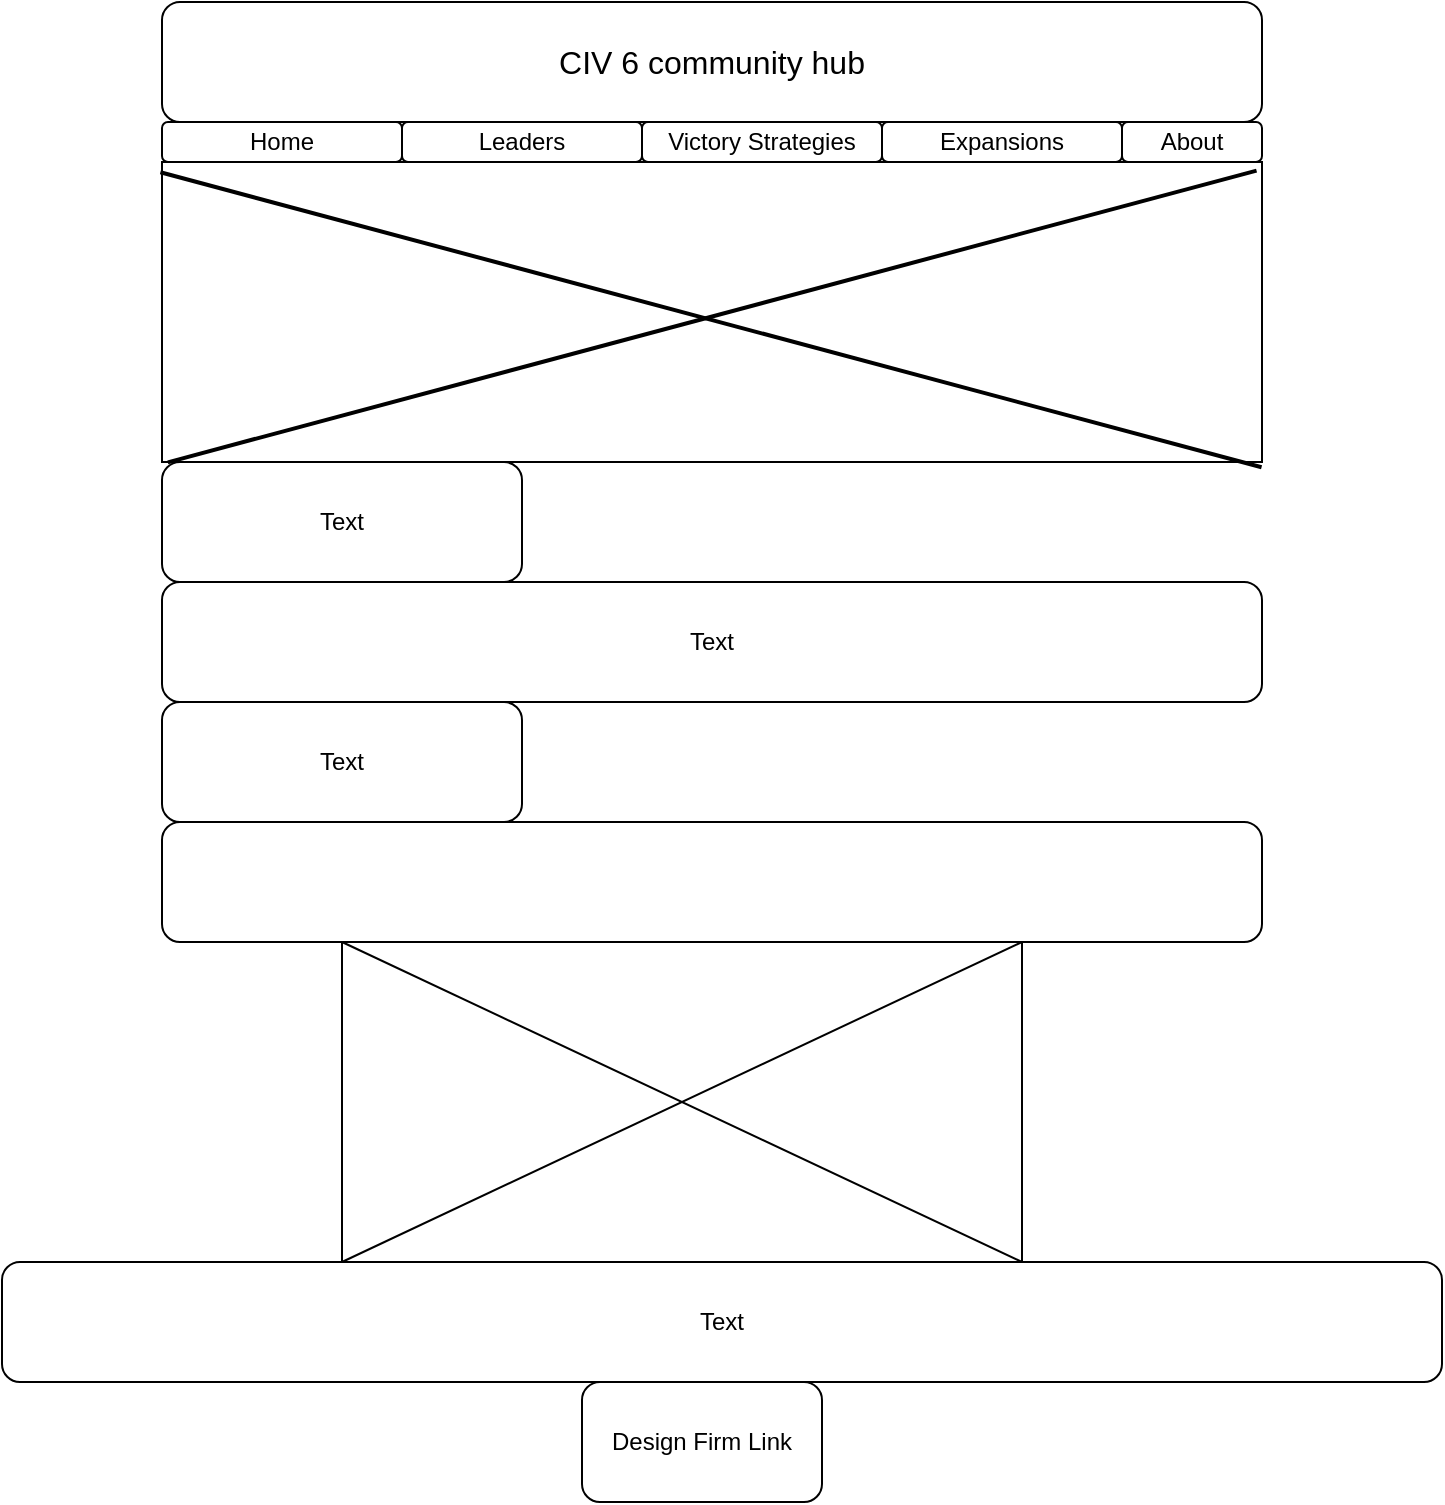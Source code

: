 <mxfile version="26.2.12">
  <diagram name="Page-1" id="9oE_kHKaGMRPdsqjz-1H">
    <mxGraphModel grid="1" page="1" gridSize="10" guides="1" tooltips="1" connect="1" arrows="1" fold="1" pageScale="1" pageWidth="826" pageHeight="1169" math="0" shadow="0">
      <root>
        <mxCell id="0" />
        <mxCell id="1" parent="0" />
        <mxCell id="hQrvFFB87dNUmF5vb5FR-1" value="&lt;font size=&quot;3&quot;&gt;CIV 6 community hub&lt;/font&gt;" style="rounded=1;whiteSpace=wrap;html=1;" vertex="1" parent="1">
          <mxGeometry x="140" y="10" width="550" height="60" as="geometry" />
        </mxCell>
        <mxCell id="hQrvFFB87dNUmF5vb5FR-2" value="Home" style="rounded=1;whiteSpace=wrap;html=1;" vertex="1" parent="1">
          <mxGeometry x="140" y="70" width="120" height="20" as="geometry" />
        </mxCell>
        <mxCell id="hQrvFFB87dNUmF5vb5FR-3" value="Leaders" style="rounded=1;whiteSpace=wrap;html=1;" vertex="1" parent="1">
          <mxGeometry x="260" y="70" width="120" height="20" as="geometry" />
        </mxCell>
        <mxCell id="hQrvFFB87dNUmF5vb5FR-4" value="Victory Strategies" style="rounded=1;whiteSpace=wrap;html=1;" vertex="1" parent="1">
          <mxGeometry x="380" y="70" width="120" height="20" as="geometry" />
        </mxCell>
        <mxCell id="hQrvFFB87dNUmF5vb5FR-5" value="Expansions" style="rounded=1;whiteSpace=wrap;html=1;" vertex="1" parent="1">
          <mxGeometry x="500" y="70" width="120" height="20" as="geometry" />
        </mxCell>
        <mxCell id="hQrvFFB87dNUmF5vb5FR-7" value="About" style="rounded=1;whiteSpace=wrap;html=1;" vertex="1" parent="1">
          <mxGeometry x="620" y="70" width="70" height="20" as="geometry" />
        </mxCell>
        <mxCell id="hQrvFFB87dNUmF5vb5FR-8" value="" style="verticalLabelPosition=bottom;verticalAlign=top;html=1;shape=mxgraph.basic.rect;fillColor2=none;strokeWidth=1;size=20;indent=5;" vertex="1" parent="1">
          <mxGeometry x="140" y="90" width="550" height="150" as="geometry" />
        </mxCell>
        <mxCell id="hQrvFFB87dNUmF5vb5FR-11" value="" style="line;strokeWidth=2;html=1;rotation=15;" vertex="1" parent="1">
          <mxGeometry x="129.49" y="163.88" width="570" height="10" as="geometry" />
        </mxCell>
        <mxCell id="hQrvFFB87dNUmF5vb5FR-13" value="" style="line;strokeWidth=2;html=1;rotation=-15;" vertex="1" parent="1">
          <mxGeometry x="133.3" y="162.23" width="563.58" height="10" as="geometry" />
        </mxCell>
        <mxCell id="hQrvFFB87dNUmF5vb5FR-14" value="Text" style="rounded=1;whiteSpace=wrap;html=1;" vertex="1" parent="1">
          <mxGeometry x="140" y="240" width="180" height="60" as="geometry" />
        </mxCell>
        <mxCell id="hQrvFFB87dNUmF5vb5FR-16" value="Text" style="rounded=1;whiteSpace=wrap;html=1;" vertex="1" parent="1">
          <mxGeometry x="140" y="300" width="550" height="60" as="geometry" />
        </mxCell>
        <mxCell id="hQrvFFB87dNUmF5vb5FR-17" value="Text" style="rounded=1;whiteSpace=wrap;html=1;" vertex="1" parent="1">
          <mxGeometry x="140" y="360" width="180" height="60" as="geometry" />
        </mxCell>
        <mxCell id="hQrvFFB87dNUmF5vb5FR-18" value="" style="rounded=1;whiteSpace=wrap;html=1;" vertex="1" parent="1">
          <mxGeometry x="140" y="420" width="550" height="60" as="geometry" />
        </mxCell>
        <mxCell id="hQrvFFB87dNUmF5vb5FR-19" value="" style="rounded=0;whiteSpace=wrap;html=1;" vertex="1" parent="1">
          <mxGeometry x="230" y="480" width="340" height="160" as="geometry" />
        </mxCell>
        <mxCell id="hQrvFFB87dNUmF5vb5FR-20" value="" style="endArrow=none;html=1;rounded=0;entryX=0;entryY=1;entryDx=0;entryDy=0;exitX=1;exitY=0;exitDx=0;exitDy=0;" edge="1" parent="1" source="hQrvFFB87dNUmF5vb5FR-19" target="hQrvFFB87dNUmF5vb5FR-19">
          <mxGeometry width="50" height="50" relative="1" as="geometry">
            <mxPoint x="370" y="560" as="sourcePoint" />
            <mxPoint x="420" y="510" as="targetPoint" />
          </mxGeometry>
        </mxCell>
        <mxCell id="hQrvFFB87dNUmF5vb5FR-21" value="" style="endArrow=none;html=1;rounded=0;entryX=0;entryY=0;entryDx=0;entryDy=0;exitX=1;exitY=1;exitDx=0;exitDy=0;" edge="1" parent="1" source="hQrvFFB87dNUmF5vb5FR-19" target="hQrvFFB87dNUmF5vb5FR-19">
          <mxGeometry width="50" height="50" relative="1" as="geometry">
            <mxPoint x="370" y="560" as="sourcePoint" />
            <mxPoint x="420" y="510" as="targetPoint" />
          </mxGeometry>
        </mxCell>
        <mxCell id="hQrvFFB87dNUmF5vb5FR-22" value="Text" style="rounded=1;whiteSpace=wrap;html=1;" vertex="1" parent="1">
          <mxGeometry x="60" y="640" width="720" height="60" as="geometry" />
        </mxCell>
        <mxCell id="hQrvFFB87dNUmF5vb5FR-23" value="Design Firm Link" style="rounded=1;whiteSpace=wrap;html=1;" vertex="1" parent="1">
          <mxGeometry x="350" y="700" width="120" height="60" as="geometry" />
        </mxCell>
      </root>
    </mxGraphModel>
  </diagram>
</mxfile>
